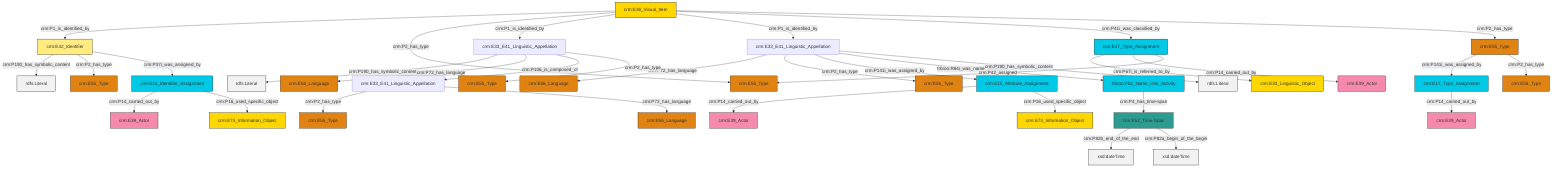 graph TD
classDef Literal fill:#f2f2f2,stroke:#000000;
classDef CRM_Entity fill:#FFFFFF,stroke:#000000;
classDef Temporal_Entity fill:#00C9E6, stroke:#000000;
classDef Type fill:#E18312, stroke:#000000;
classDef Time-Span fill:#2C9C91, stroke:#000000;
classDef Appellation fill:#FFEB7F, stroke:#000000;
classDef Place fill:#008836, stroke:#000000;
classDef Persistent_Item fill:#B266B2, stroke:#000000;
classDef Conceptual_Object fill:#FFD700, stroke:#000000;
classDef Physical_Thing fill:#D2B48C, stroke:#000000;
classDef Actor fill:#f58aad, stroke:#000000;
classDef PC_Classes fill:#4ce600, stroke:#000000;
classDef Multi fill:#cccccc,stroke:#000000;

0["crm:E36_Visual_Item"]:::Conceptual_Object -->|crm:P1_is_identified_by| 1["crm:E42_Identifier"]:::Appellation
0["crm:E36_Visual_Item"]:::Conceptual_Object -->|crm:P2_has_type| 4["crm:E55_Type"]:::Type
7["crm:E33_E41_Linguistic_Appellation"]:::Default -->|crm:P190_has_symbolic_content| 8[rdfs:Literal]:::Literal
0["crm:E36_Visual_Item"]:::Conceptual_Object -->|crm:P1_is_identified_by| 7["crm:E33_E41_Linguistic_Appellation"]:::Default
1["crm:E42_Identifier"]:::Appellation -->|crm:P190_has_symbolic_content| 9[rdfs:Literal]:::Literal
1["crm:E42_Identifier"]:::Appellation -->|crm:P2_has_type| 10["crm:E55_Type"]:::Type
5["crm:E55_Type"]:::Type -->|crm:P141i_was_assigned_by| 15["crm:E17_Type_Assignment"]:::Temporal_Entity
16["crm:E33_E41_Linguistic_Appellation"]:::Default -->|crm:P72_has_language| 17["crm:E56_Language"]:::Type
1["crm:E42_Identifier"]:::Appellation -->|crm:P37i_was_assigned_by| 18["crm:E15_Identifier_Assignment"]:::Temporal_Entity
7["crm:E33_E41_Linguistic_Appellation"]:::Default -->|crm:P72_has_language| 19["crm:E56_Language"]:::Type
23["crm:E52_Time-Span"]:::Time-Span -->|crm:P82b_end_of_the_end| 24[xsd:dateTime]:::Literal
16["crm:E33_E41_Linguistic_Appellation"]:::Default -->|crm:P2_has_type| 13["crm:E55_Type"]:::Type
5["crm:E55_Type"]:::Type -->|crm:P2_has_type| 2["crm:E55_Type"]:::Type
31["crm:E17_Type_Assignment"]:::Temporal_Entity -->|crm:P67i_is_referred_to_by| 32["crm:E33_Linguistic_Object"]:::Conceptual_Object
0["crm:E36_Visual_Item"]:::Conceptual_Object -->|crm:P1_is_identified_by| 16["crm:E33_E41_Linguistic_Appellation"]:::Default
15["crm:E17_Type_Assignment"]:::Temporal_Entity -->|crm:P14_carried_out_by| 33["crm:E39_Actor"]:::Actor
11["crm:E33_E41_Linguistic_Appellation"]:::Default -->|crm:P2_has_type| 28["crm:E55_Type"]:::Type
7["crm:E33_E41_Linguistic_Appellation"]:::Default -->|crm:P106_is_composed_of| 11["crm:E33_E41_Linguistic_Appellation"]:::Default
23["crm:E52_Time-Span"]:::Time-Span -->|crm:P82a_begin_of_the_begin| 40[xsd:dateTime]:::Literal
0["crm:E36_Visual_Item"]:::Conceptual_Object -->|crm:P41i_was_classified_by| 31["crm:E17_Type_Assignment"]:::Temporal_Entity
41["crm:E13_Attribute_Assignment"]:::Temporal_Entity -->|crm:P14_carried_out_by| 26["crm:E39_Actor"]:::Actor
31["crm:E17_Type_Assignment"]:::Temporal_Entity -->|crm:P14_carried_out_by| 20["crm:E39_Actor"]:::Actor
35["frbroo:F52_Name_Use_Activity"]:::Temporal_Entity -->|crm:P4_has_time-span| 23["crm:E52_Time-Span"]:::Time-Span
18["crm:E15_Identifier_Assignment"]:::Temporal_Entity -->|crm:P14_carried_out_by| 48["crm:E39_Actor"]:::Actor
0["crm:E36_Visual_Item"]:::Conceptual_Object -->|crm:P2_has_type| 5["crm:E55_Type"]:::Type
16["crm:E33_E41_Linguistic_Appellation"]:::Default -->|crm:P141i_was_assigned_by| 41["crm:E13_Attribute_Assignment"]:::Temporal_Entity
18["crm:E15_Identifier_Assignment"]:::Temporal_Entity -->|crm:P16_used_specific_object| 51["crm:E73_Information_Object"]:::Conceptual_Object
11["crm:E33_E41_Linguistic_Appellation"]:::Default -->|crm:P72_has_language| 57["crm:E56_Language"]:::Type
16["crm:E33_E41_Linguistic_Appellation"]:::Default -->|frbroo:R64i_was_name_used_by| 35["frbroo:F52_Name_Use_Activity"]:::Temporal_Entity
7["crm:E33_E41_Linguistic_Appellation"]:::Default -->|crm:P2_has_type| 37["crm:E55_Type"]:::Type
31["crm:E17_Type_Assignment"]:::Temporal_Entity -->|crm:P42_assigned| 4["crm:E55_Type"]:::Type
41["crm:E13_Attribute_Assignment"]:::Temporal_Entity -->|crm:P16_used_specific_object| 42["crm:E73_Information_Object"]:::Conceptual_Object
16["crm:E33_E41_Linguistic_Appellation"]:::Default -->|crm:P190_has_symbolic_content| 61[rdfs:Literal]:::Literal